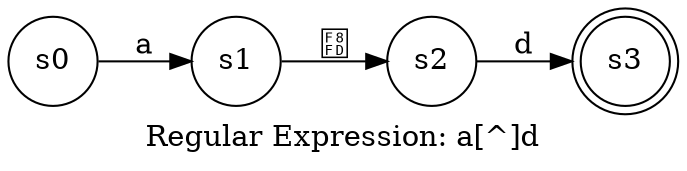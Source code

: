 digraph finite_state_machine {
	label="Regular Expression: a[^]d";
	rankdir=LR;
	size="8,5"
	node [shape = doublecircle]; s3;
	node [shape = circle];
	s0 -> s1 [ label = "a" ];
	s1 -> s2 [ label = "" ];
	s2 -> s3 [ label = "d" ];
}
